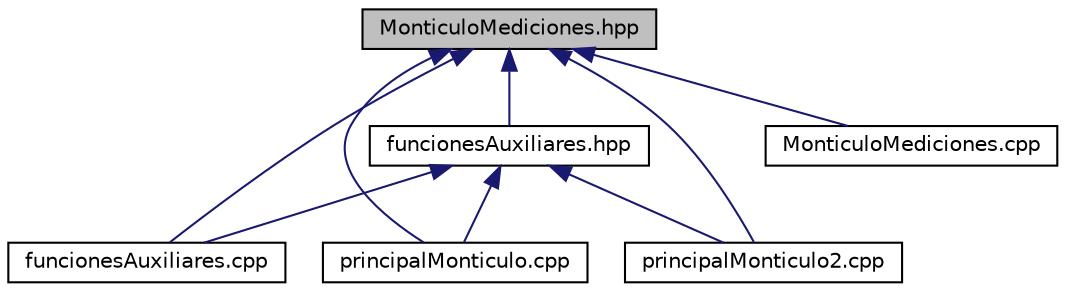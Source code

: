 digraph "MonticuloMediciones.hpp"
{
  edge [fontname="Helvetica",fontsize="10",labelfontname="Helvetica",labelfontsize="10"];
  node [fontname="Helvetica",fontsize="10",shape=record];
  Node8 [label="MonticuloMediciones.hpp",height=0.2,width=0.4,color="black", fillcolor="grey75", style="filled", fontcolor="black"];
  Node8 -> Node9 [dir="back",color="midnightblue",fontsize="10",style="solid",fontname="Helvetica"];
  Node9 [label="funcionesAuxiliares.hpp",height=0.2,width=0.4,color="black", fillcolor="white", style="filled",URL="$funcionesAuxiliares_8hpp.html",tooltip="Funciones auxiliares para el programa principal de la práctica 3. "];
  Node9 -> Node10 [dir="back",color="midnightblue",fontsize="10",style="solid",fontname="Helvetica"];
  Node10 [label="funcionesAuxiliares.cpp",height=0.2,width=0.4,color="black", fillcolor="white", style="filled",URL="$funcionesAuxiliares_8cpp.html",tooltip="Código de las funciones auxiliares para el programa principal de la práctica 1. "];
  Node9 -> Node11 [dir="back",color="midnightblue",fontsize="10",style="solid",fontname="Helvetica"];
  Node11 [label="principalMonticulo.cpp",height=0.2,width=0.4,color="black", fillcolor="white", style="filled",URL="$principalMonticulo_8cpp.html",tooltip="Programa principal de la practica 3 de Estructuras de Datos. "];
  Node9 -> Node12 [dir="back",color="midnightblue",fontsize="10",style="solid",fontname="Helvetica"];
  Node12 [label="principalMonticulo2.cpp",height=0.2,width=0.4,color="black", fillcolor="white", style="filled",URL="$principalMonticulo2_8cpp.html",tooltip="Programa principal mejorado de la practica 3 de Estructuras de Datos. "];
  Node8 -> Node10 [dir="back",color="midnightblue",fontsize="10",style="solid",fontname="Helvetica"];
  Node8 -> Node13 [dir="back",color="midnightblue",fontsize="10",style="solid",fontname="Helvetica"];
  Node13 [label="MonticuloMediciones.cpp",height=0.2,width=0.4,color="black", fillcolor="white", style="filled",URL="$MonticuloMediciones_8cpp.html",tooltip="Fichero que contiene el código de las funciones de la clase MonticuloMediciones. "];
  Node8 -> Node11 [dir="back",color="midnightblue",fontsize="10",style="solid",fontname="Helvetica"];
  Node8 -> Node12 [dir="back",color="midnightblue",fontsize="10",style="solid",fontname="Helvetica"];
}
